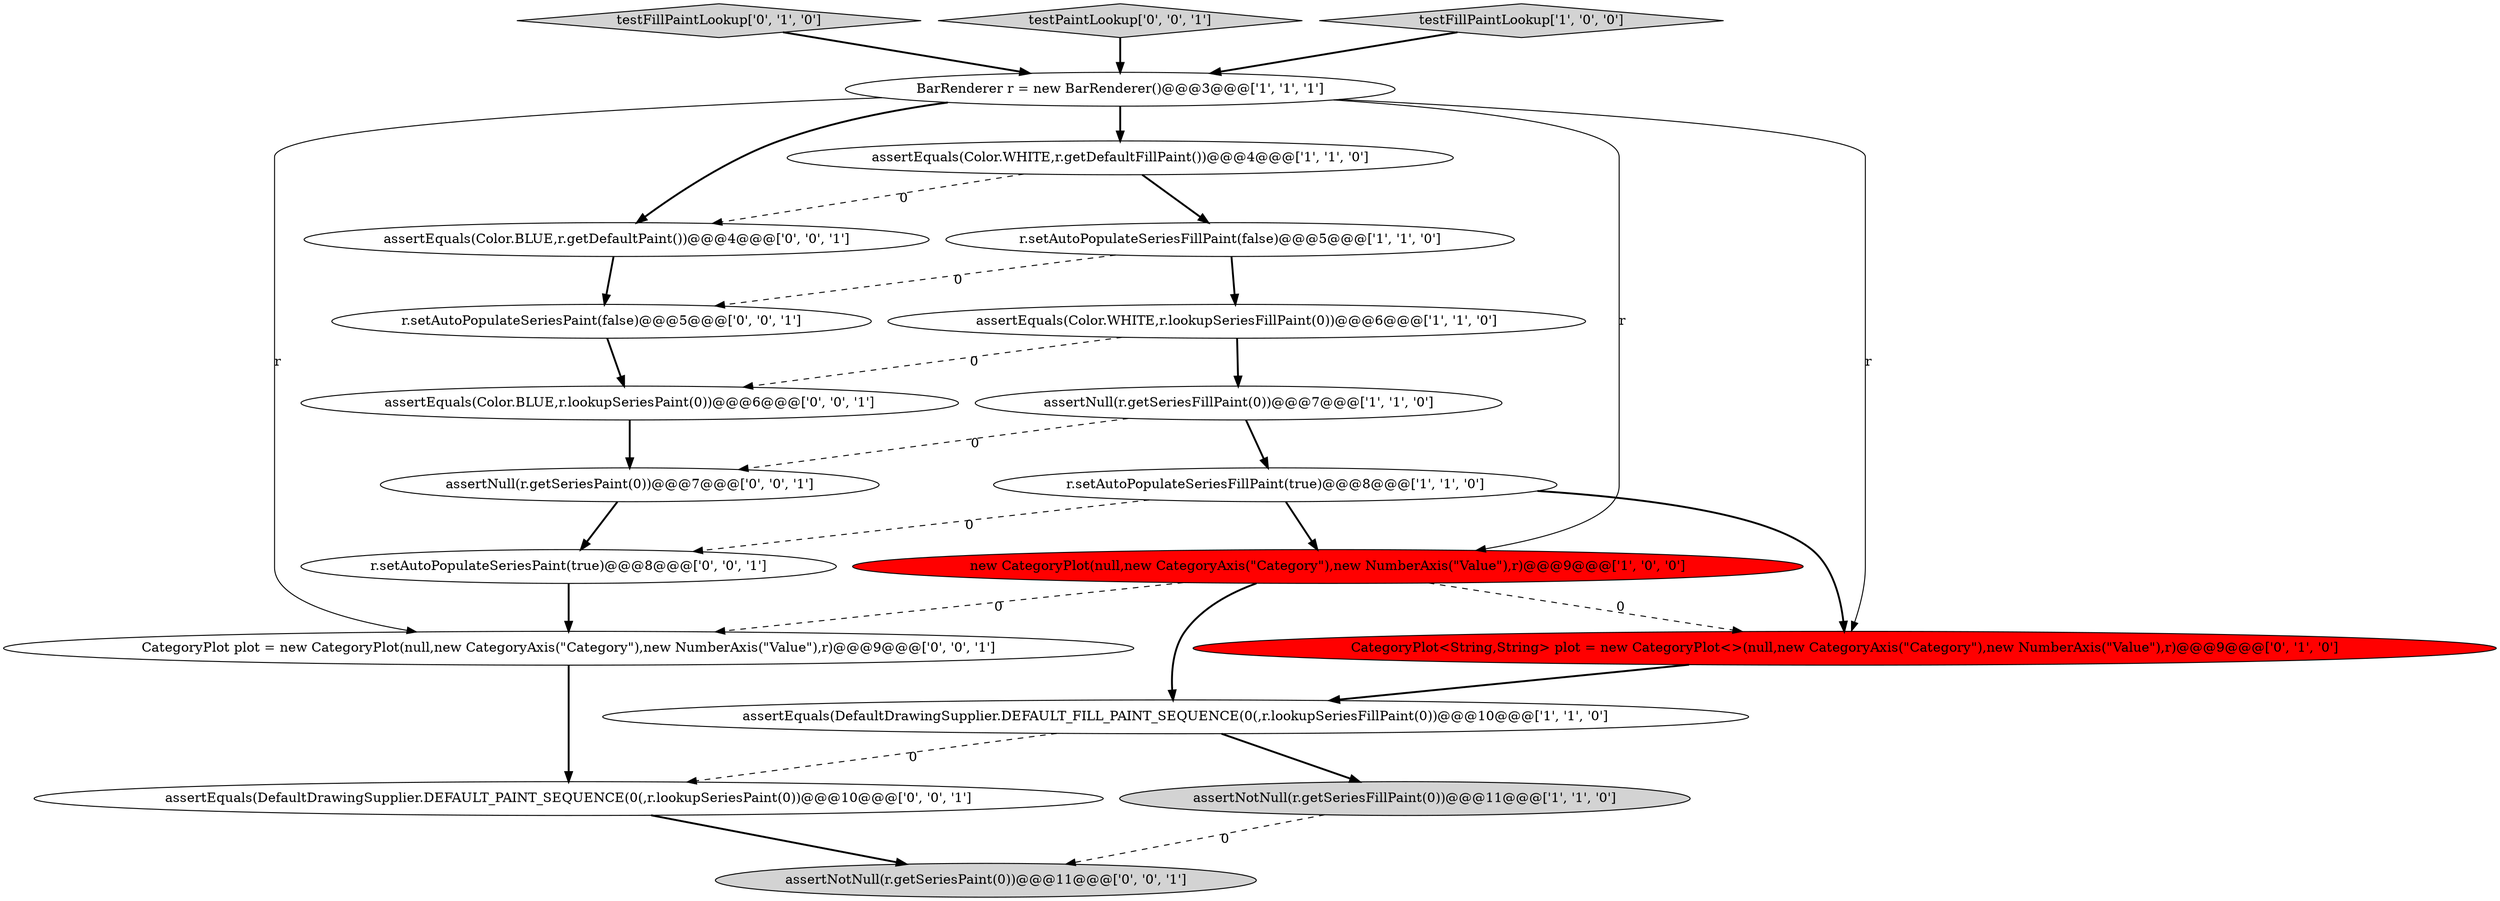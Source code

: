 digraph {
20 [style = filled, label = "assertNotNull(r.getSeriesPaint(0))@@@11@@@['0', '0', '1']", fillcolor = lightgray, shape = ellipse image = "AAA0AAABBB3BBB"];
16 [style = filled, label = "assertEquals(Color.BLUE,r.getDefaultPaint())@@@4@@@['0', '0', '1']", fillcolor = white, shape = ellipse image = "AAA0AAABBB3BBB"];
10 [style = filled, label = "CategoryPlot<String,String> plot = new CategoryPlot<>(null,new CategoryAxis(\"Category\"),new NumberAxis(\"Value\"),r)@@@9@@@['0', '1', '0']", fillcolor = red, shape = ellipse image = "AAA1AAABBB2BBB"];
17 [style = filled, label = "assertEquals(DefaultDrawingSupplier.DEFAULT_PAINT_SEQUENCE(0(,r.lookupSeriesPaint(0))@@@10@@@['0', '0', '1']", fillcolor = white, shape = ellipse image = "AAA0AAABBB3BBB"];
11 [style = filled, label = "testFillPaintLookup['0', '1', '0']", fillcolor = lightgray, shape = diamond image = "AAA0AAABBB2BBB"];
12 [style = filled, label = "assertNull(r.getSeriesPaint(0))@@@7@@@['0', '0', '1']", fillcolor = white, shape = ellipse image = "AAA0AAABBB3BBB"];
3 [style = filled, label = "r.setAutoPopulateSeriesFillPaint(true)@@@8@@@['1', '1', '0']", fillcolor = white, shape = ellipse image = "AAA0AAABBB1BBB"];
14 [style = filled, label = "r.setAutoPopulateSeriesPaint(true)@@@8@@@['0', '0', '1']", fillcolor = white, shape = ellipse image = "AAA0AAABBB3BBB"];
19 [style = filled, label = "assertEquals(Color.BLUE,r.lookupSeriesPaint(0))@@@6@@@['0', '0', '1']", fillcolor = white, shape = ellipse image = "AAA0AAABBB3BBB"];
0 [style = filled, label = "assertEquals(Color.WHITE,r.getDefaultFillPaint())@@@4@@@['1', '1', '0']", fillcolor = white, shape = ellipse image = "AAA0AAABBB1BBB"];
1 [style = filled, label = "new CategoryPlot(null,new CategoryAxis(\"Category\"),new NumberAxis(\"Value\"),r)@@@9@@@['1', '0', '0']", fillcolor = red, shape = ellipse image = "AAA1AAABBB1BBB"];
4 [style = filled, label = "assertEquals(Color.WHITE,r.lookupSeriesFillPaint(0))@@@6@@@['1', '1', '0']", fillcolor = white, shape = ellipse image = "AAA0AAABBB1BBB"];
5 [style = filled, label = "r.setAutoPopulateSeriesFillPaint(false)@@@5@@@['1', '1', '0']", fillcolor = white, shape = ellipse image = "AAA0AAABBB1BBB"];
6 [style = filled, label = "assertEquals(DefaultDrawingSupplier.DEFAULT_FILL_PAINT_SEQUENCE(0(,r.lookupSeriesFillPaint(0))@@@10@@@['1', '1', '0']", fillcolor = white, shape = ellipse image = "AAA0AAABBB1BBB"];
18 [style = filled, label = "r.setAutoPopulateSeriesPaint(false)@@@5@@@['0', '0', '1']", fillcolor = white, shape = ellipse image = "AAA0AAABBB3BBB"];
7 [style = filled, label = "assertNull(r.getSeriesFillPaint(0))@@@7@@@['1', '1', '0']", fillcolor = white, shape = ellipse image = "AAA0AAABBB1BBB"];
8 [style = filled, label = "assertNotNull(r.getSeriesFillPaint(0))@@@11@@@['1', '1', '0']", fillcolor = lightgray, shape = ellipse image = "AAA0AAABBB1BBB"];
9 [style = filled, label = "BarRenderer r = new BarRenderer()@@@3@@@['1', '1', '1']", fillcolor = white, shape = ellipse image = "AAA0AAABBB1BBB"];
15 [style = filled, label = "testPaintLookup['0', '0', '1']", fillcolor = lightgray, shape = diamond image = "AAA0AAABBB3BBB"];
2 [style = filled, label = "testFillPaintLookup['1', '0', '0']", fillcolor = lightgray, shape = diamond image = "AAA0AAABBB1BBB"];
13 [style = filled, label = "CategoryPlot plot = new CategoryPlot(null,new CategoryAxis(\"Category\"),new NumberAxis(\"Value\"),r)@@@9@@@['0', '0', '1']", fillcolor = white, shape = ellipse image = "AAA0AAABBB3BBB"];
16->18 [style = bold, label=""];
9->10 [style = solid, label="r"];
9->0 [style = bold, label=""];
3->1 [style = bold, label=""];
19->12 [style = bold, label=""];
0->16 [style = dashed, label="0"];
8->20 [style = dashed, label="0"];
18->19 [style = bold, label=""];
6->17 [style = dashed, label="0"];
1->10 [style = dashed, label="0"];
2->9 [style = bold, label=""];
5->18 [style = dashed, label="0"];
11->9 [style = bold, label=""];
10->6 [style = bold, label=""];
9->16 [style = bold, label=""];
7->3 [style = bold, label=""];
4->7 [style = bold, label=""];
9->1 [style = solid, label="r"];
1->13 [style = dashed, label="0"];
3->10 [style = bold, label=""];
13->17 [style = bold, label=""];
1->6 [style = bold, label=""];
9->13 [style = solid, label="r"];
15->9 [style = bold, label=""];
5->4 [style = bold, label=""];
6->8 [style = bold, label=""];
12->14 [style = bold, label=""];
7->12 [style = dashed, label="0"];
4->19 [style = dashed, label="0"];
14->13 [style = bold, label=""];
3->14 [style = dashed, label="0"];
0->5 [style = bold, label=""];
17->20 [style = bold, label=""];
}
